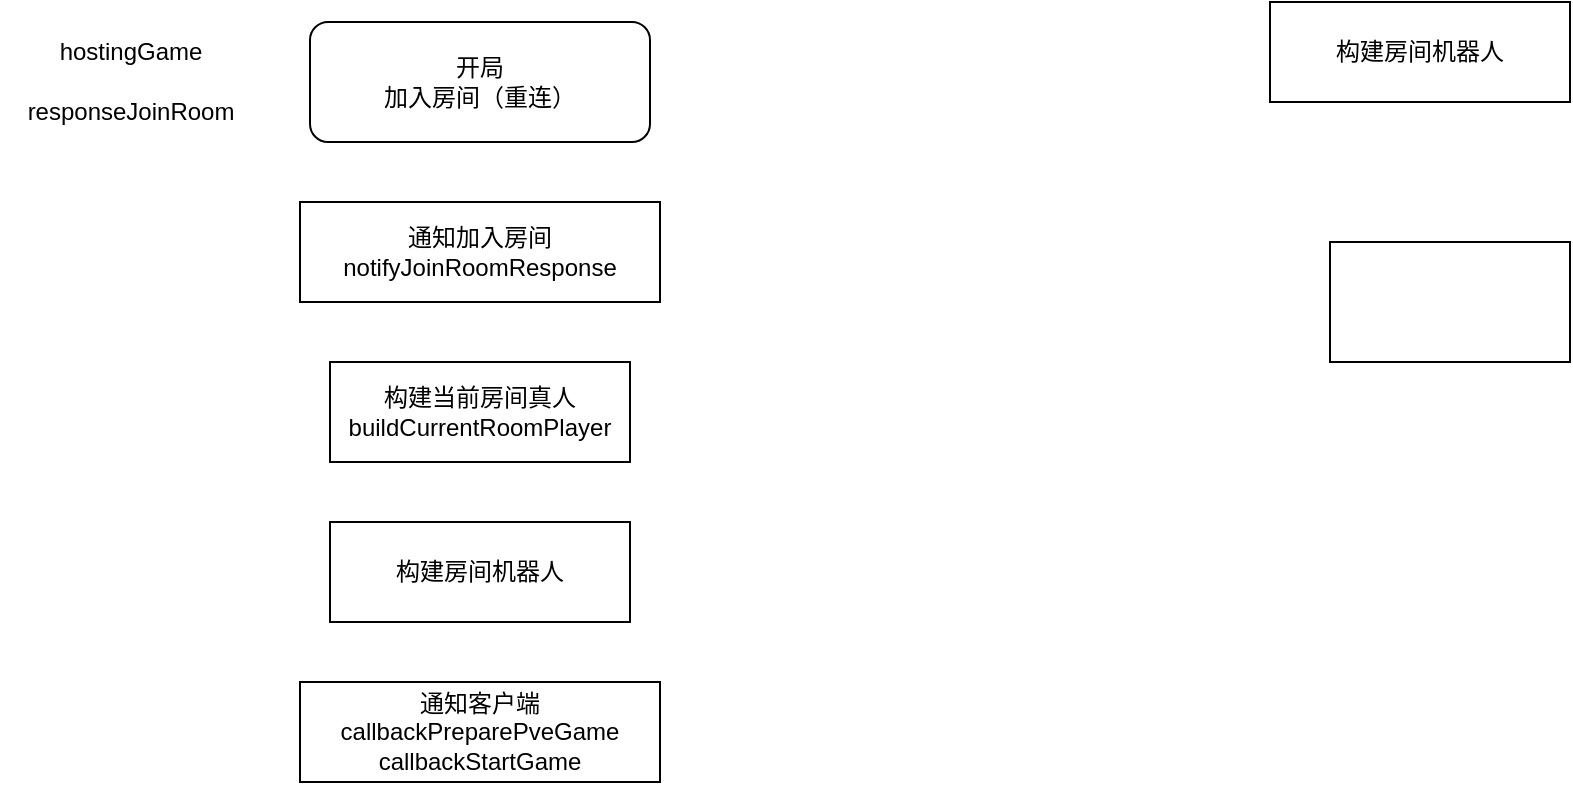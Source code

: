 <mxfile version="21.6.7" type="github">
  <diagram name="第 1 页" id="GIDFDQQ-i0uCsXtVJIqb">
    <mxGraphModel dx="1434" dy="758" grid="1" gridSize="10" guides="1" tooltips="1" connect="1" arrows="1" fold="1" page="1" pageScale="1" pageWidth="4681" pageHeight="3300" math="0" shadow="0">
      <root>
        <mxCell id="0" />
        <mxCell id="1" parent="0" />
        <mxCell id="laQibWiwvQj4CBXzZVvx-1" value="开局&lt;br&gt;加入房间（重连）" style="rounded=1;whiteSpace=wrap;html=1;" vertex="1" parent="1">
          <mxGeometry x="360" y="430" width="170" height="60" as="geometry" />
        </mxCell>
        <mxCell id="laQibWiwvQj4CBXzZVvx-3" value="hostingGame" style="text;html=1;align=center;verticalAlign=middle;resizable=0;points=[];autosize=1;strokeColor=none;fillColor=none;" vertex="1" parent="1">
          <mxGeometry x="225" y="430" width="90" height="30" as="geometry" />
        </mxCell>
        <mxCell id="laQibWiwvQj4CBXzZVvx-4" value="responseJoinRoom" style="text;html=1;align=center;verticalAlign=middle;resizable=0;points=[];autosize=1;strokeColor=none;fillColor=none;" vertex="1" parent="1">
          <mxGeometry x="205" y="460" width="130" height="30" as="geometry" />
        </mxCell>
        <mxCell id="laQibWiwvQj4CBXzZVvx-6" value="通知加入房间&lt;br&gt;notifyJoinRoomResponse" style="whiteSpace=wrap;html=1;" vertex="1" parent="1">
          <mxGeometry x="355" y="520" width="180" height="50" as="geometry" />
        </mxCell>
        <mxCell id="laQibWiwvQj4CBXzZVvx-7" value="构建当前房间真人&lt;br&gt;buildCurrentRoomPlayer" style="whiteSpace=wrap;html=1;" vertex="1" parent="1">
          <mxGeometry x="370" y="600" width="150" height="50" as="geometry" />
        </mxCell>
        <mxCell id="laQibWiwvQj4CBXzZVvx-8" value="构建房间机器人" style="whiteSpace=wrap;html=1;" vertex="1" parent="1">
          <mxGeometry x="370" y="680" width="150" height="50" as="geometry" />
        </mxCell>
        <mxCell id="laQibWiwvQj4CBXzZVvx-9" value="通知客户端&lt;br&gt;callbackPreparePveGame&lt;br&gt;callbackStartGame" style="whiteSpace=wrap;html=1;" vertex="1" parent="1">
          <mxGeometry x="355" y="760" width="180" height="50" as="geometry" />
        </mxCell>
        <mxCell id="laQibWiwvQj4CBXzZVvx-10" value="构建房间机器人" style="whiteSpace=wrap;html=1;" vertex="1" parent="1">
          <mxGeometry x="840" y="420" width="150" height="50" as="geometry" />
        </mxCell>
        <mxCell id="laQibWiwvQj4CBXzZVvx-12" value="" style="rounded=0;whiteSpace=wrap;html=1;" vertex="1" parent="1">
          <mxGeometry x="870" y="540" width="120" height="60" as="geometry" />
        </mxCell>
      </root>
    </mxGraphModel>
  </diagram>
</mxfile>
